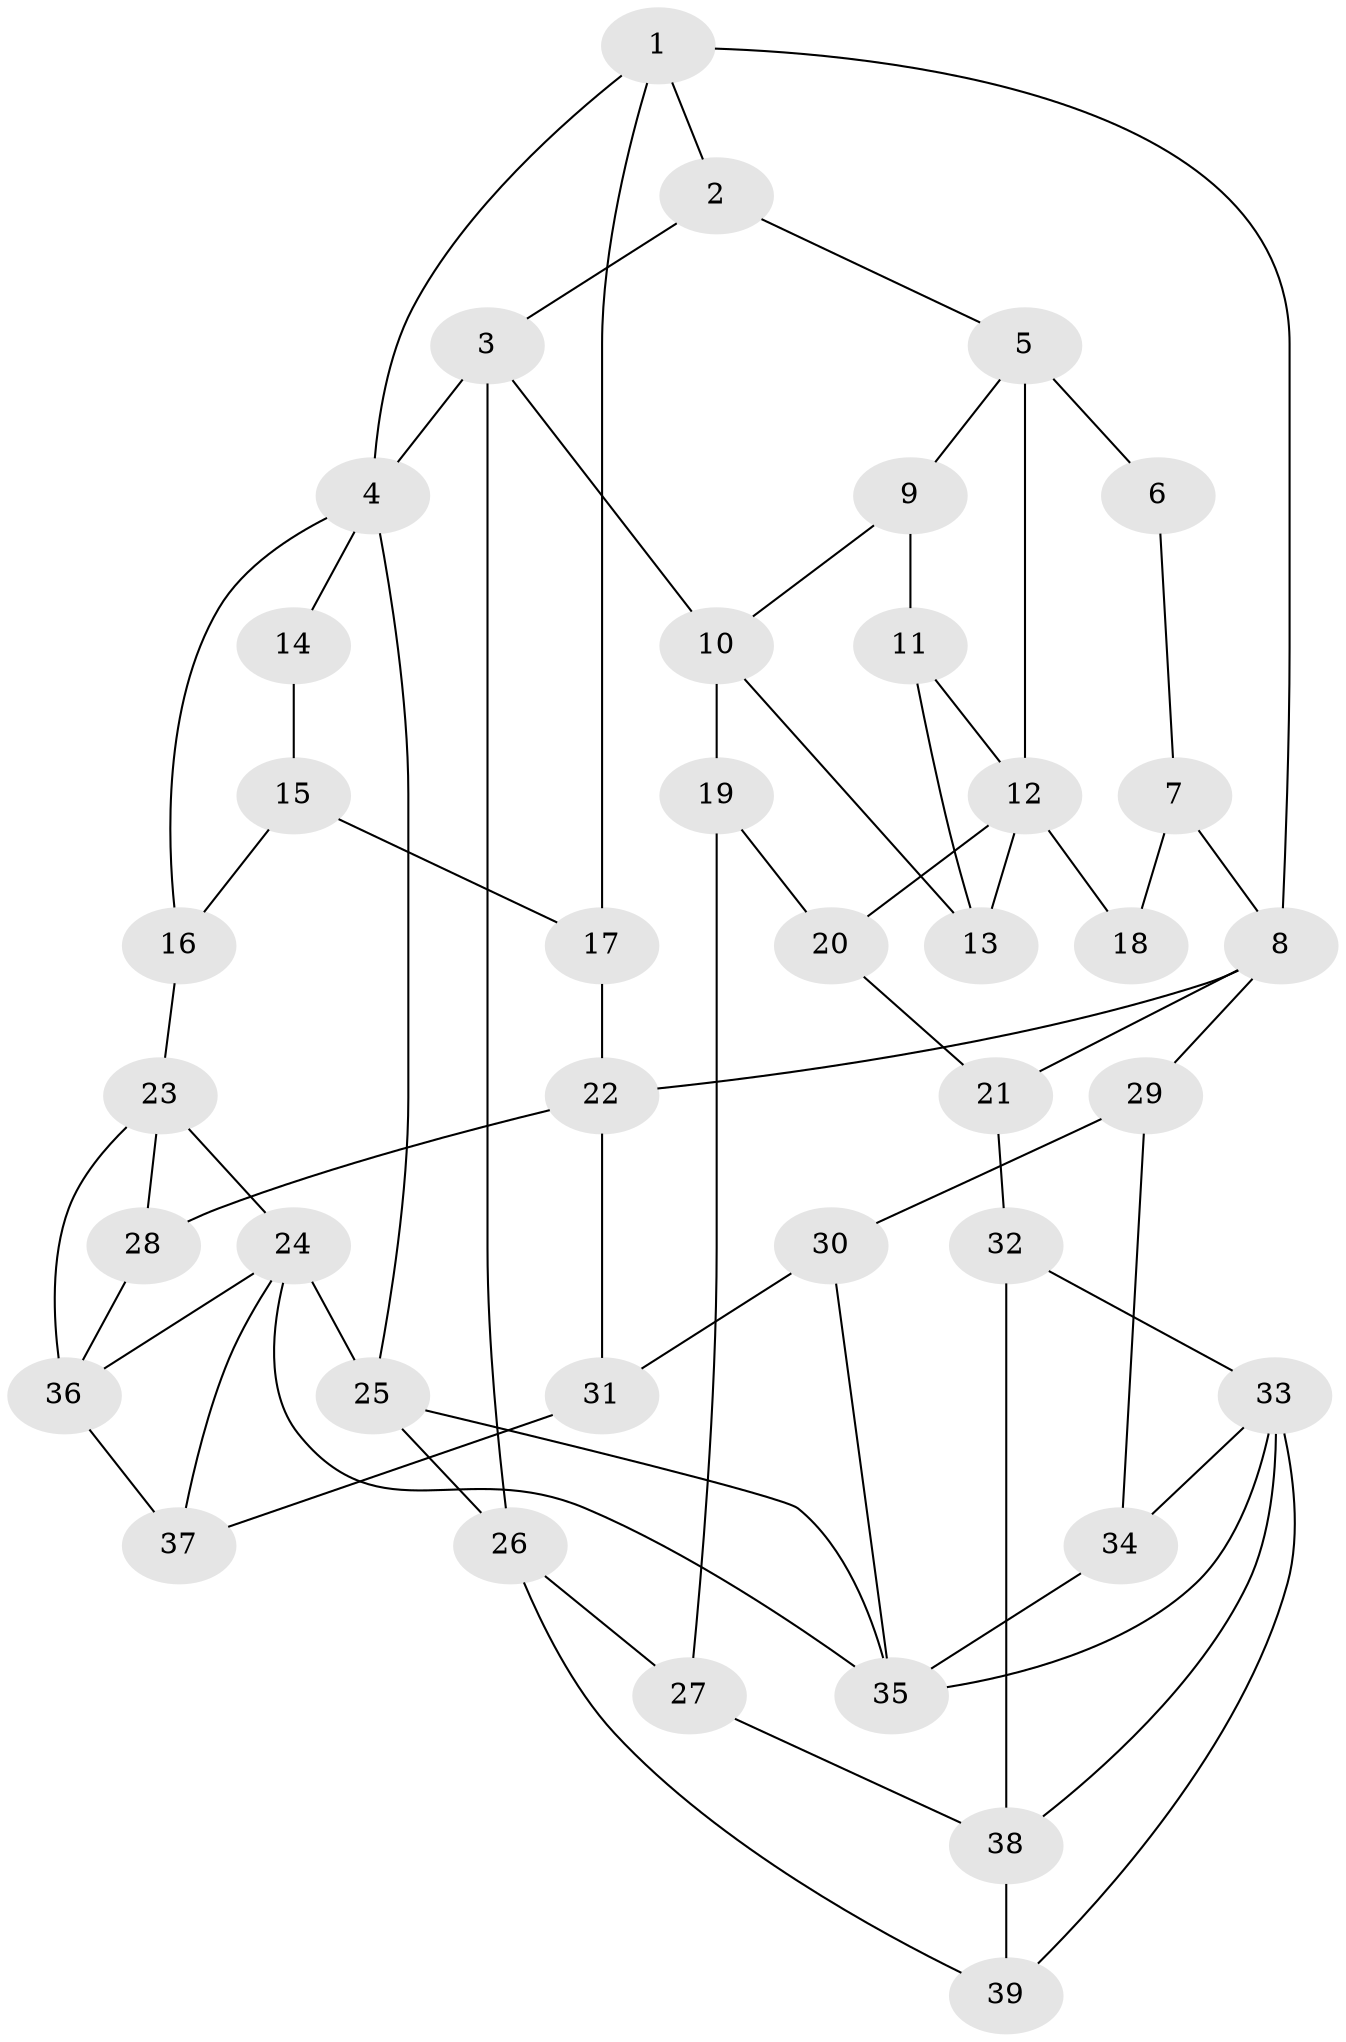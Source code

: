 // original degree distribution, {3: 0.03225806451612903, 4: 0.25806451612903225, 6: 0.24731182795698925, 5: 0.46236559139784944}
// Generated by graph-tools (version 1.1) at 2025/54/03/04/25 22:54:32]
// undirected, 39 vertices, 68 edges
graph export_dot {
  node [color=gray90,style=filled];
  1;
  2;
  3;
  4;
  5;
  6;
  7;
  8;
  9;
  10;
  11;
  12;
  13;
  14;
  15;
  16;
  17;
  18;
  19;
  20;
  21;
  22;
  23;
  24;
  25;
  26;
  27;
  28;
  29;
  30;
  31;
  32;
  33;
  34;
  35;
  36;
  37;
  38;
  39;
  1 -- 2 [weight=1.0];
  1 -- 4 [weight=1.0];
  1 -- 8 [weight=1.0];
  1 -- 17 [weight=1.0];
  2 -- 3 [weight=1.0];
  2 -- 5 [weight=1.0];
  3 -- 4 [weight=1.0];
  3 -- 10 [weight=1.0];
  3 -- 26 [weight=1.0];
  4 -- 14 [weight=1.0];
  4 -- 16 [weight=1.0];
  4 -- 25 [weight=1.0];
  5 -- 6 [weight=2.0];
  5 -- 9 [weight=1.0];
  5 -- 12 [weight=1.0];
  6 -- 7 [weight=2.0];
  7 -- 8 [weight=2.0];
  7 -- 18 [weight=2.0];
  8 -- 21 [weight=1.0];
  8 -- 22 [weight=1.0];
  8 -- 29 [weight=1.0];
  9 -- 10 [weight=1.0];
  9 -- 11 [weight=1.0];
  10 -- 13 [weight=1.0];
  10 -- 19 [weight=2.0];
  11 -- 12 [weight=1.0];
  11 -- 13 [weight=2.0];
  12 -- 13 [weight=1.0];
  12 -- 18 [weight=1.0];
  12 -- 20 [weight=2.0];
  14 -- 15 [weight=2.0];
  15 -- 16 [weight=2.0];
  15 -- 17 [weight=2.0];
  16 -- 23 [weight=2.0];
  17 -- 22 [weight=1.0];
  19 -- 20 [weight=2.0];
  19 -- 27 [weight=2.0];
  20 -- 21 [weight=1.0];
  21 -- 32 [weight=1.0];
  22 -- 28 [weight=1.0];
  22 -- 31 [weight=1.0];
  23 -- 24 [weight=1.0];
  23 -- 28 [weight=1.0];
  23 -- 36 [weight=2.0];
  24 -- 25 [weight=1.0];
  24 -- 35 [weight=1.0];
  24 -- 36 [weight=2.0];
  24 -- 37 [weight=1.0];
  25 -- 26 [weight=1.0];
  25 -- 35 [weight=1.0];
  26 -- 27 [weight=1.0];
  26 -- 39 [weight=1.0];
  27 -- 38 [weight=2.0];
  28 -- 36 [weight=1.0];
  29 -- 30 [weight=1.0];
  29 -- 34 [weight=1.0];
  30 -- 31 [weight=4.0];
  30 -- 35 [weight=1.0];
  31 -- 37 [weight=1.0];
  32 -- 33 [weight=1.0];
  32 -- 38 [weight=1.0];
  33 -- 34 [weight=1.0];
  33 -- 35 [weight=1.0];
  33 -- 38 [weight=2.0];
  33 -- 39 [weight=1.0];
  34 -- 35 [weight=1.0];
  36 -- 37 [weight=1.0];
  38 -- 39 [weight=1.0];
}
